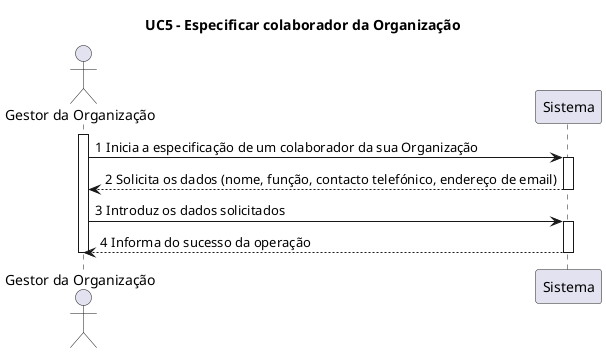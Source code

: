 @startuml

title UC5 - Especificar colaborador da Organização

Actor "Gestor da Organização"
activate "Gestor da Organização"
"Gestor da Organização" -> Sistema: 1 Inicia a especificação de um colaborador da sua Organização
activate Sistema
Sistema --> "Gestor da Organização": 2 Solicita os dados (nome, função, contacto telefónico, endereço de email)
deactivate Sistema
"Gestor da Organização" -> Sistema: 3 Introduz os dados solicitados
activate Sistema
Sistema --> "Gestor da Organização": 4 Informa do sucesso da operação
deactivate Sistema
deactivate "Gestor da Organização"
@enduml